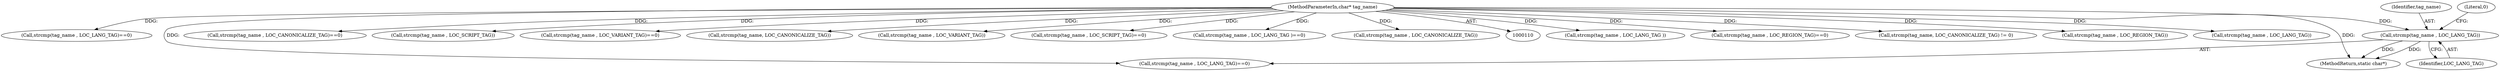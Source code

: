 digraph "0_php-src_97eff7eb57fc2320c267a949cffd622c38712484?w=1_22@pointer" {
"1000182" [label="(Call,strcmp(tag_name , LOC_LANG_TAG))"];
"1000112" [label="(MethodParameterIn,char* tag_name)"];
"1000261" [label="(Call,strcmp(tag_name , LOC_LANG_TAG ))"];
"1000275" [label="(Call,strcmp(tag_name , LOC_REGION_TAG)==0)"];
"1000183" [label="(Identifier,tag_name)"];
"1000145" [label="(Call,strcmp(tag_name, LOC_CANONICALIZE_TAG) != 0)"];
"1000276" [label="(Call,strcmp(tag_name , LOC_REGION_TAG))"];
"1000163" [label="(Call,strcmp(tag_name , LOC_LANG_TAG))"];
"1000162" [label="(Call,strcmp(tag_name , LOC_LANG_TAG)==0)"];
"1000386" [label="(MethodReturn,static char*)"];
"1000181" [label="(Call,strcmp(tag_name , LOC_LANG_TAG)==0)"];
"1000185" [label="(Literal,0)"];
"1000305" [label="(Call,strcmp(tag_name , LOC_CANONICALIZE_TAG)==0)"];
"1000246" [label="(Call,strcmp(tag_name , LOC_SCRIPT_TAG))"];
"1000290" [label="(Call,strcmp(tag_name , LOC_VARIANT_TAG)==0)"];
"1000112" [label="(MethodParameterIn,char* tag_name)"];
"1000146" [label="(Call,strcmp(tag_name, LOC_CANONICALIZE_TAG))"];
"1000291" [label="(Call,strcmp(tag_name , LOC_VARIANT_TAG))"];
"1000245" [label="(Call,strcmp(tag_name , LOC_SCRIPT_TAG)==0)"];
"1000260" [label="(Call,strcmp(tag_name , LOC_LANG_TAG )==0)"];
"1000182" [label="(Call,strcmp(tag_name , LOC_LANG_TAG))"];
"1000306" [label="(Call,strcmp(tag_name , LOC_CANONICALIZE_TAG))"];
"1000184" [label="(Identifier,LOC_LANG_TAG)"];
"1000182" -> "1000181"  [label="AST: "];
"1000182" -> "1000184"  [label="CFG: "];
"1000183" -> "1000182"  [label="AST: "];
"1000184" -> "1000182"  [label="AST: "];
"1000185" -> "1000182"  [label="CFG: "];
"1000182" -> "1000386"  [label="DDG: "];
"1000182" -> "1000386"  [label="DDG: "];
"1000112" -> "1000182"  [label="DDG: "];
"1000112" -> "1000110"  [label="AST: "];
"1000112" -> "1000386"  [label="DDG: "];
"1000112" -> "1000145"  [label="DDG: "];
"1000112" -> "1000146"  [label="DDG: "];
"1000112" -> "1000162"  [label="DDG: "];
"1000112" -> "1000163"  [label="DDG: "];
"1000112" -> "1000181"  [label="DDG: "];
"1000112" -> "1000245"  [label="DDG: "];
"1000112" -> "1000246"  [label="DDG: "];
"1000112" -> "1000260"  [label="DDG: "];
"1000112" -> "1000261"  [label="DDG: "];
"1000112" -> "1000275"  [label="DDG: "];
"1000112" -> "1000276"  [label="DDG: "];
"1000112" -> "1000290"  [label="DDG: "];
"1000112" -> "1000291"  [label="DDG: "];
"1000112" -> "1000305"  [label="DDG: "];
"1000112" -> "1000306"  [label="DDG: "];
}
